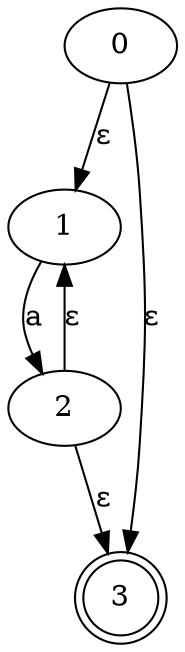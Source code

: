 digraph G {
0 -> 1 [label="ε"]; 
0 -> 3 [label="ε"]; 
1 -> 2 [label="a"]; 
2 -> 1 [label="ε"]; 
2 -> 3 [label="ε"]; 
3 [shape = doublecircle];
}
